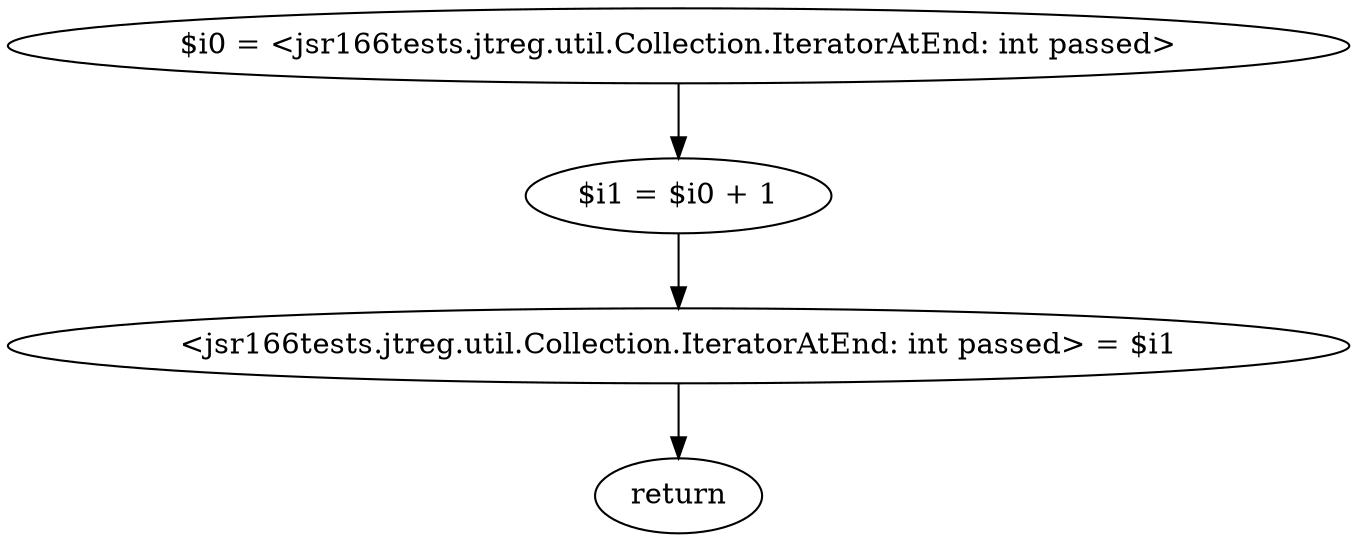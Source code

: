 digraph "unitGraph" {
    "$i0 = <jsr166tests.jtreg.util.Collection.IteratorAtEnd: int passed>"
    "$i1 = $i0 + 1"
    "<jsr166tests.jtreg.util.Collection.IteratorAtEnd: int passed> = $i1"
    "return"
    "$i0 = <jsr166tests.jtreg.util.Collection.IteratorAtEnd: int passed>"->"$i1 = $i0 + 1";
    "$i1 = $i0 + 1"->"<jsr166tests.jtreg.util.Collection.IteratorAtEnd: int passed> = $i1";
    "<jsr166tests.jtreg.util.Collection.IteratorAtEnd: int passed> = $i1"->"return";
}
